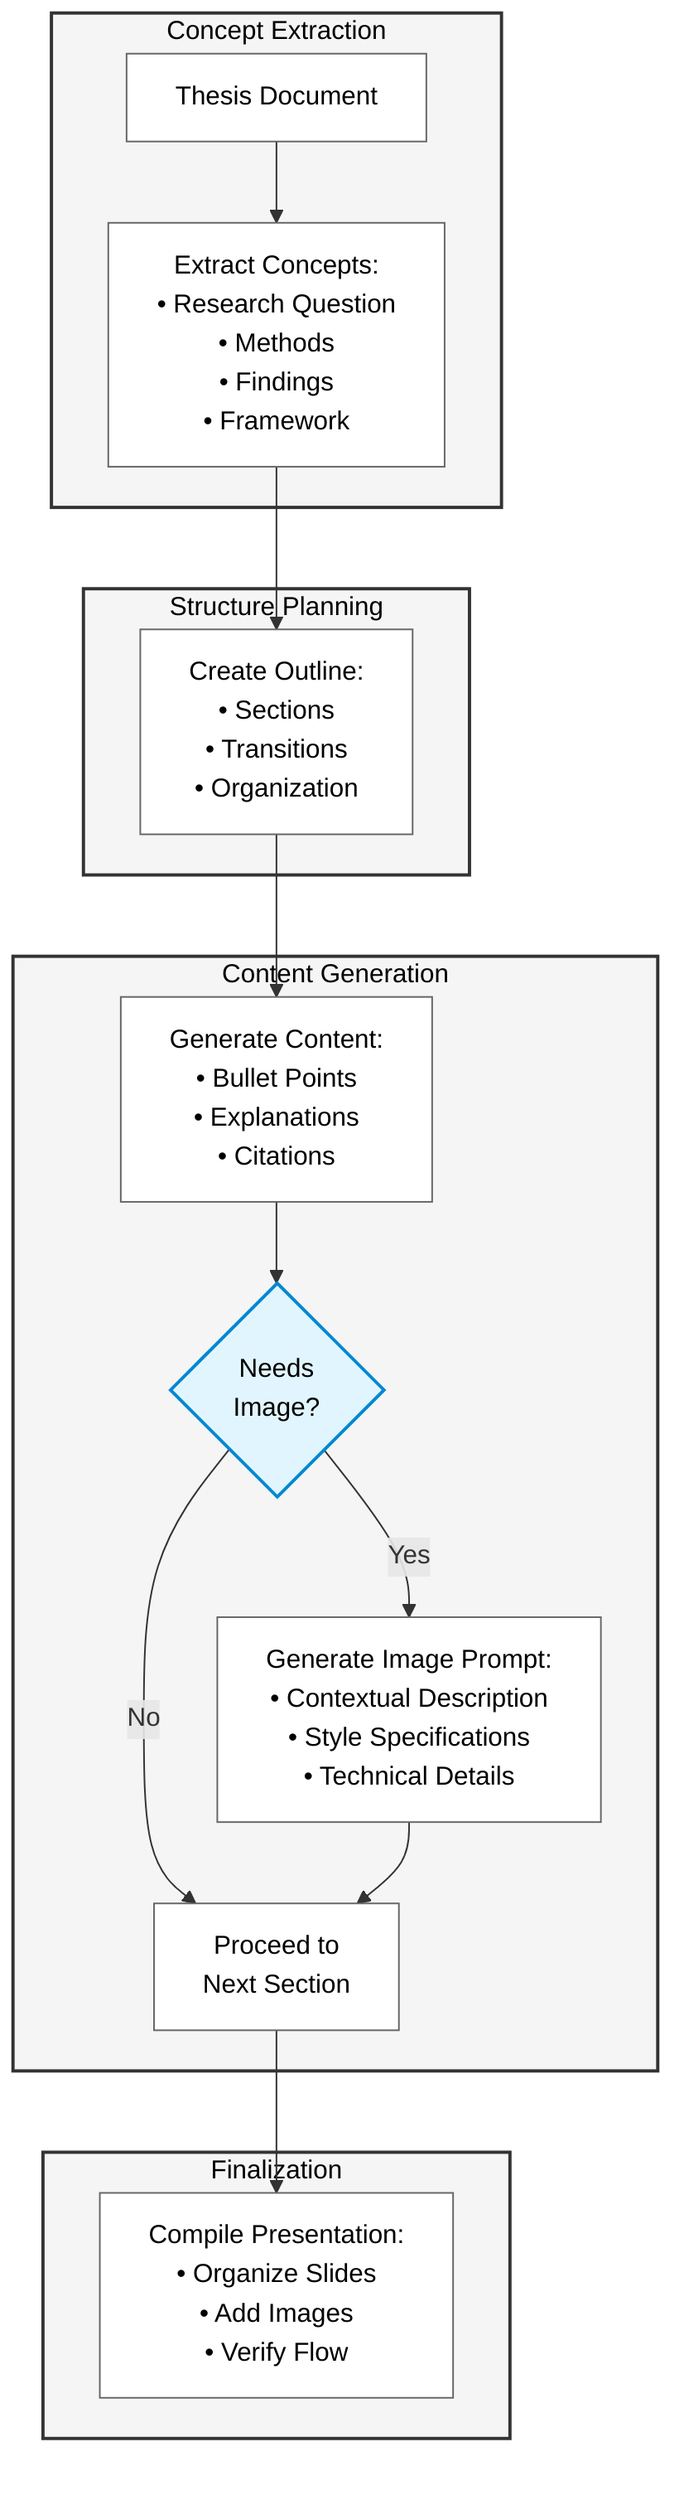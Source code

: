 flowchart TD
    subgraph Phase1["Concept Extraction"]
        direction TB
        Doc[Thesis Document] --> Extract["Extract Concepts:
        • Research Question
        • Methods
        • Findings
        • Framework"]
    end
    
    subgraph Phase2["Structure Planning"]
        direction TB
        Extract --> Outline["Create Outline:
        • Sections
        • Transitions
        • Organization"]
    end
    
    subgraph Phase3["Content Generation"]
        direction TB
        Outline --> Content["Generate Content:
        • Bullet Points
        • Explanations
        • Citations"]
        
        Content --> NeedImage{"Needs
        Image?"}
        
        NeedImage -->|Yes| Generate["Generate Image Prompt:
        • Contextual Description
        • Style Specifications
        • Technical Details"]
        
        NeedImage -->|No| NextContent["Proceed to
        Next Section"]
        
        Generate --> NextContent
    end
    
    subgraph Phase4["Finalization"]
        direction TB
        NextContent --> Final["Compile Presentation:
        • Organize Slides
        • Add Images
        • Verify Flow"]
    end
    
    %% Styling
    classDef phase fill:#f5f5f5,stroke:#333,stroke-width:2px,color:#000000
    classDef decision fill:#e1f5fe,stroke:#0288d1,stroke-width:2px,color:#000000
    classDef process fill:#ffffff,stroke:#666,stroke-width:1px,color:#000000
    
    class Phase1,Phase2,Phase3,Phase4 phase
    class NeedImage decision
    class Doc,Extract,Outline,Content,Generate,NextContent,Final process